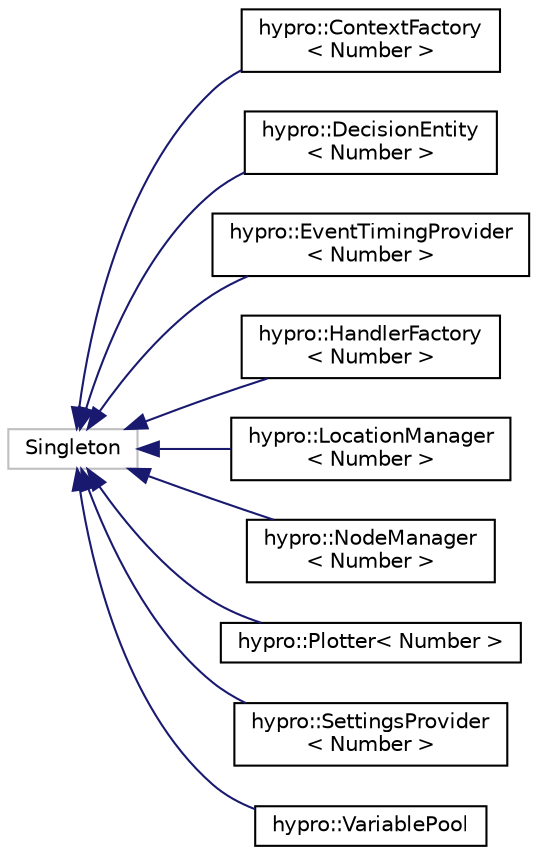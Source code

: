 digraph "Graphical Class Hierarchy"
{
  edge [fontname="Helvetica",fontsize="10",labelfontname="Helvetica",labelfontsize="10"];
  node [fontname="Helvetica",fontsize="10",shape=record];
  rankdir="LR";
  Node1 [label="Singleton",height=0.2,width=0.4,color="grey75", fillcolor="white", style="filled"];
  Node1 -> Node2 [dir="back",color="midnightblue",fontsize="10",style="solid",fontname="Helvetica"];
  Node2 [label="hypro::ContextFactory\l\< Number \>",height=0.2,width=0.4,color="black", fillcolor="white", style="filled",URL="$classhypro_1_1ContextFactory.html"];
  Node1 -> Node3 [dir="back",color="midnightblue",fontsize="10",style="solid",fontname="Helvetica"];
  Node3 [label="hypro::DecisionEntity\l\< Number \>",height=0.2,width=0.4,color="black", fillcolor="white", style="filled",URL="$classhypro_1_1DecisionEntity.html"];
  Node1 -> Node4 [dir="back",color="midnightblue",fontsize="10",style="solid",fontname="Helvetica"];
  Node4 [label="hypro::EventTimingProvider\l\< Number \>",height=0.2,width=0.4,color="black", fillcolor="white", style="filled",URL="$classhypro_1_1EventTimingProvider.html"];
  Node1 -> Node5 [dir="back",color="midnightblue",fontsize="10",style="solid",fontname="Helvetica"];
  Node5 [label="hypro::HandlerFactory\l\< Number \>",height=0.2,width=0.4,color="black", fillcolor="white", style="filled",URL="$classhypro_1_1HandlerFactory.html"];
  Node1 -> Node6 [dir="back",color="midnightblue",fontsize="10",style="solid",fontname="Helvetica"];
  Node6 [label="hypro::LocationManager\l\< Number \>",height=0.2,width=0.4,color="black", fillcolor="white", style="filled",URL="$classhypro_1_1LocationManager.html"];
  Node1 -> Node7 [dir="back",color="midnightblue",fontsize="10",style="solid",fontname="Helvetica"];
  Node7 [label="hypro::NodeManager\l\< Number \>",height=0.2,width=0.4,color="black", fillcolor="white", style="filled",URL="$classhypro_1_1NodeManager.html"];
  Node1 -> Node8 [dir="back",color="midnightblue",fontsize="10",style="solid",fontname="Helvetica"];
  Node8 [label="hypro::Plotter\< Number \>",height=0.2,width=0.4,color="black", fillcolor="white", style="filled",URL="$classhypro_1_1Plotter.html",tooltip="Class implementing a plotter. The plotter is implemented using carl::Singleton. "];
  Node1 -> Node9 [dir="back",color="midnightblue",fontsize="10",style="solid",fontname="Helvetica"];
  Node9 [label="hypro::SettingsProvider\l\< Number \>",height=0.2,width=0.4,color="black", fillcolor="white", style="filled",URL="$classhypro_1_1SettingsProvider.html"];
  Node1 -> Node10 [dir="back",color="midnightblue",fontsize="10",style="solid",fontname="Helvetica"];
  Node10 [label="hypro::VariablePool",height=0.2,width=0.4,color="black", fillcolor="white", style="filled",URL="$classhypro_1_1VariablePool.html"];
}
